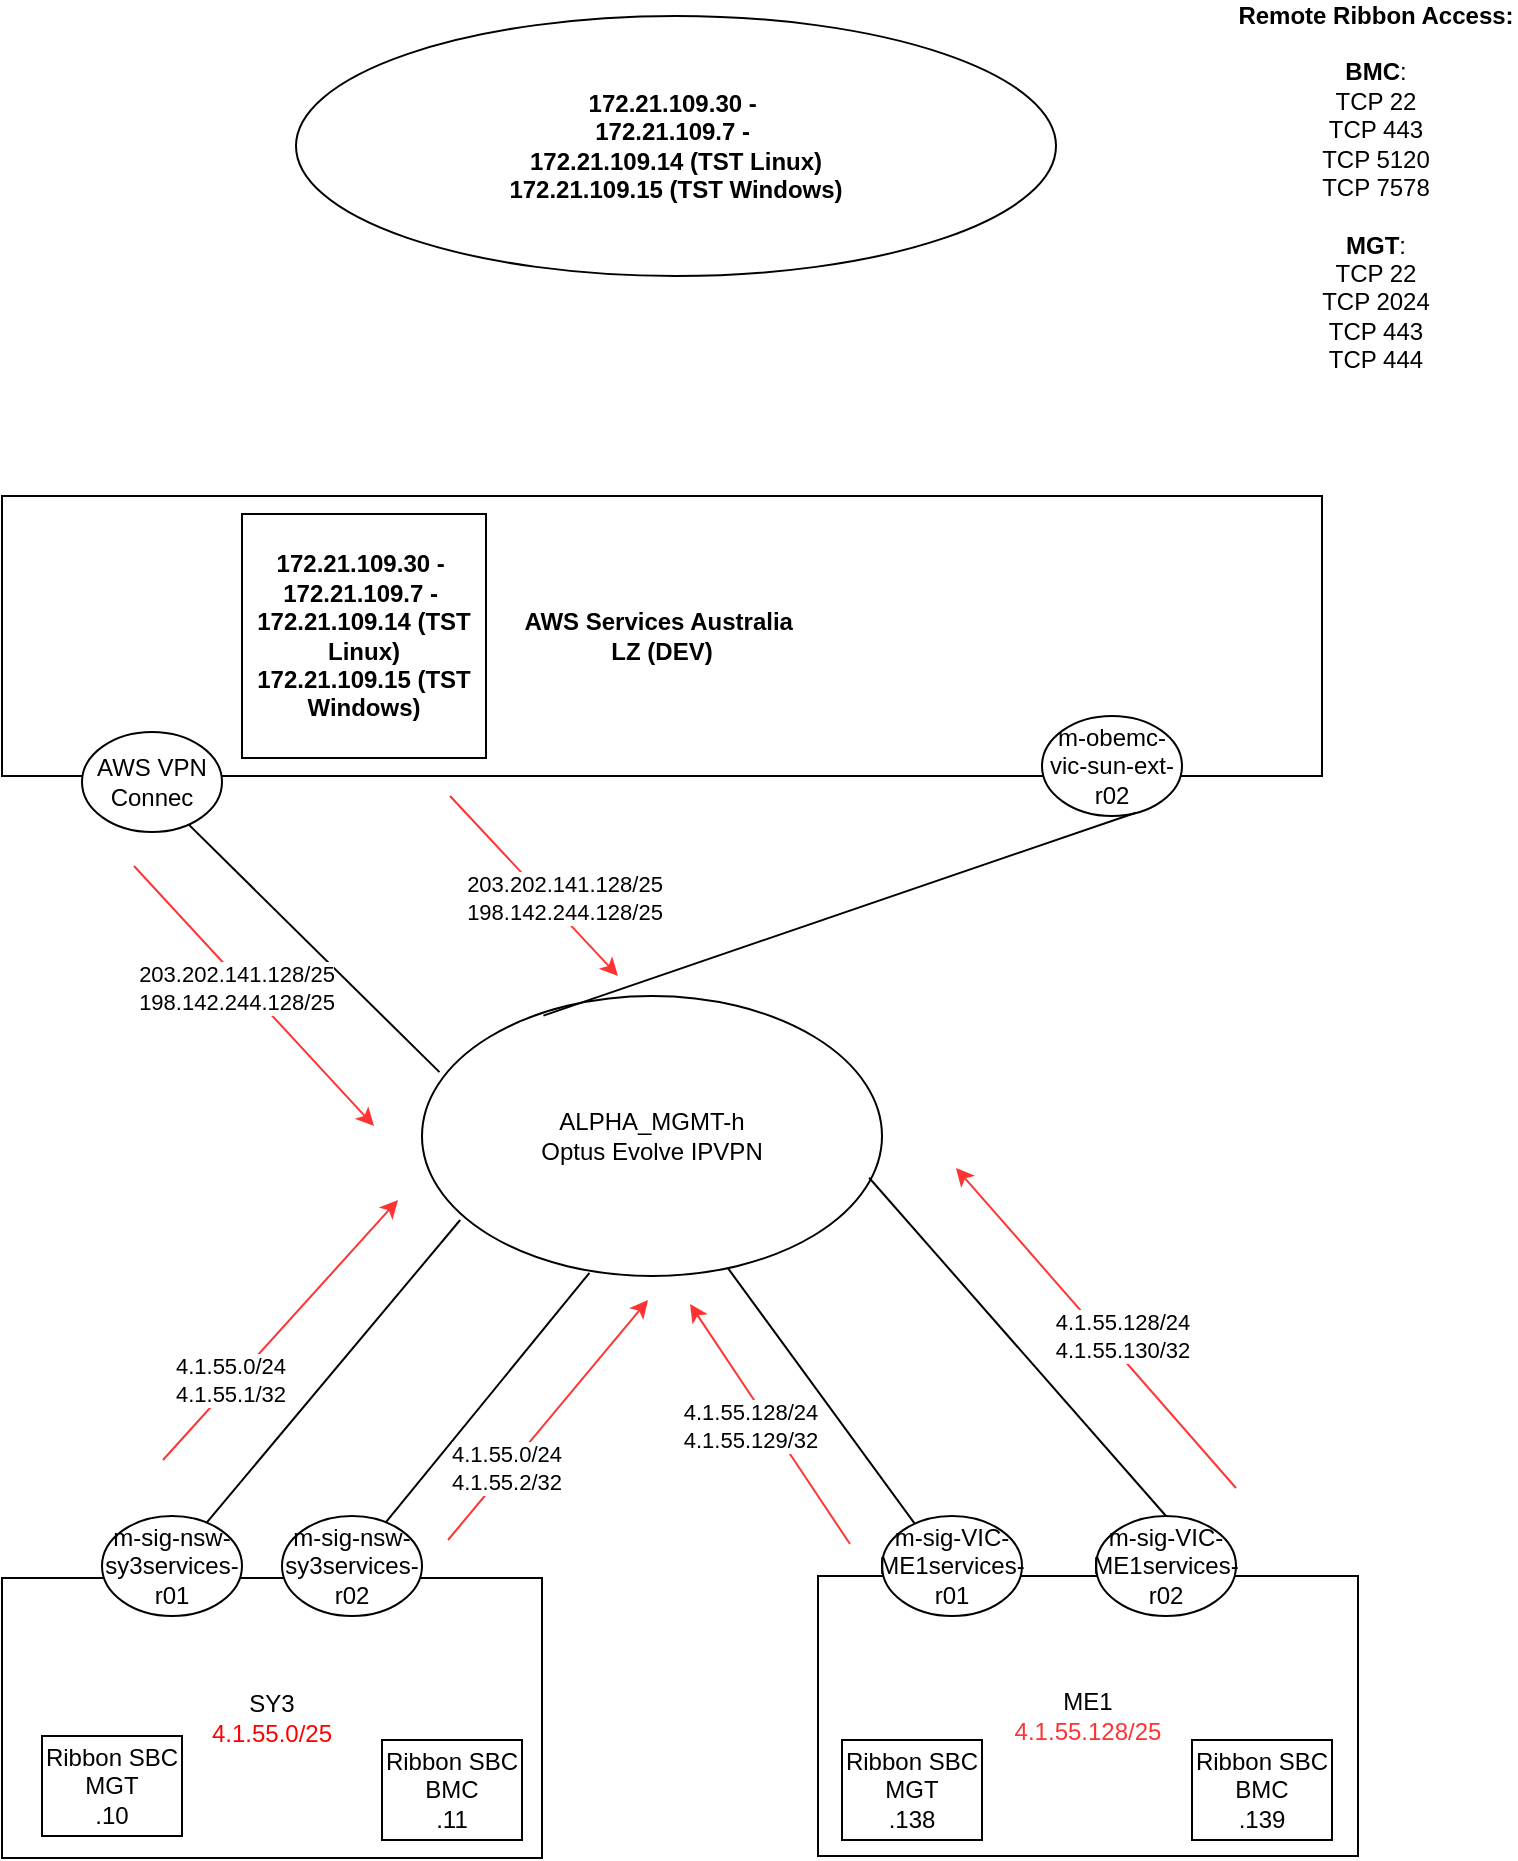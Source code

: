 <mxfile version="25.0.3">
  <diagram name="Page-1" id="dU_e7VPEd_71yUoCDEky">
    <mxGraphModel dx="1078" dy="479" grid="1" gridSize="10" guides="1" tooltips="1" connect="1" arrows="1" fold="1" page="1" pageScale="1" pageWidth="827" pageHeight="1169" math="0" shadow="0">
      <root>
        <mxCell id="0" />
        <mxCell id="1" parent="0" />
        <mxCell id="u6Nlhj0dFVYCVf8Xmznz-1" value="ALPHA_MGMT-h&lt;div&gt;Optus Evolve IPVPN&lt;/div&gt;" style="ellipse;whiteSpace=wrap;html=1;" vertex="1" parent="1">
          <mxGeometry x="260" y="540" width="230" height="140" as="geometry" />
        </mxCell>
        <mxCell id="u6Nlhj0dFVYCVf8Xmznz-2" value="&lt;b&gt;AWS Services Australia&amp;nbsp;&lt;/b&gt;&lt;div&gt;&lt;b&gt;LZ (DEV)&lt;/b&gt;&lt;/div&gt;" style="rounded=0;whiteSpace=wrap;html=1;direction=west;" vertex="1" parent="1">
          <mxGeometry x="50" y="290" width="660" height="140" as="geometry" />
        </mxCell>
        <mxCell id="u6Nlhj0dFVYCVf8Xmznz-3" value="SY3&lt;br&gt;&lt;font color=&quot;#ff0000&quot;&gt;4.1.55.0/25&lt;/font&gt;" style="rounded=0;whiteSpace=wrap;html=1;direction=west;" vertex="1" parent="1">
          <mxGeometry x="50" y="831" width="270" height="140" as="geometry" />
        </mxCell>
        <mxCell id="u6Nlhj0dFVYCVf8Xmznz-4" value="ME1&lt;div&gt;&lt;font color=&quot;#ff3333&quot;&gt;4.1.55.128/25&lt;/font&gt;&lt;/div&gt;" style="rounded=0;whiteSpace=wrap;html=1;direction=west;" vertex="1" parent="1">
          <mxGeometry x="458" y="830" width="270" height="140" as="geometry" />
        </mxCell>
        <mxCell id="u6Nlhj0dFVYCVf8Xmznz-5" value="" style="endArrow=none;html=1;rounded=0;entryX=0.083;entryY=0.8;entryDx=0;entryDy=0;entryPerimeter=0;" edge="1" parent="1" target="u6Nlhj0dFVYCVf8Xmznz-1">
          <mxGeometry width="50" height="50" relative="1" as="geometry">
            <mxPoint x="130" y="830" as="sourcePoint" />
            <mxPoint x="180" y="780" as="targetPoint" />
          </mxGeometry>
        </mxCell>
        <mxCell id="u6Nlhj0dFVYCVf8Xmznz-6" value="" style="endArrow=none;html=1;rounded=0;entryX=0.364;entryY=0.989;entryDx=0;entryDy=0;entryPerimeter=0;" edge="1" parent="1" target="u6Nlhj0dFVYCVf8Xmznz-1">
          <mxGeometry width="50" height="50" relative="1" as="geometry">
            <mxPoint x="220" y="830" as="sourcePoint" />
            <mxPoint x="374" y="648" as="targetPoint" />
          </mxGeometry>
        </mxCell>
        <mxCell id="u6Nlhj0dFVYCVf8Xmznz-7" value="" style="endArrow=none;html=1;rounded=0;entryX=0.665;entryY=0.972;entryDx=0;entryDy=0;entryPerimeter=0;exitX=0.75;exitY=1;exitDx=0;exitDy=0;" edge="1" parent="1" source="u6Nlhj0dFVYCVf8Xmznz-4" target="u6Nlhj0dFVYCVf8Xmznz-1">
          <mxGeometry width="50" height="50" relative="1" as="geometry">
            <mxPoint x="487.5" y="850" as="sourcePoint" />
            <mxPoint x="414" y="680" as="targetPoint" />
          </mxGeometry>
        </mxCell>
        <mxCell id="u6Nlhj0dFVYCVf8Xmznz-8" value="" style="endArrow=none;html=1;rounded=0;entryX=0.972;entryY=0.649;entryDx=0;entryDy=0;entryPerimeter=0;exitX=0.5;exitY=0;exitDx=0;exitDy=0;" edge="1" parent="1" source="u6Nlhj0dFVYCVf8Xmznz-19" target="u6Nlhj0dFVYCVf8Xmznz-1">
          <mxGeometry width="50" height="50" relative="1" as="geometry">
            <mxPoint x="684" y="840" as="sourcePoint" />
            <mxPoint x="610" y="670" as="targetPoint" />
          </mxGeometry>
        </mxCell>
        <mxCell id="u6Nlhj0dFVYCVf8Xmznz-11" value="" style="endArrow=none;html=1;rounded=0;entryX=-0.02;entryY=0.616;entryDx=0;entryDy=0;entryPerimeter=0;exitX=0.48;exitY=0.996;exitDx=0;exitDy=0;exitPerimeter=0;" edge="1" parent="1" source="u6Nlhj0dFVYCVf8Xmznz-50">
          <mxGeometry width="50" height="50" relative="1" as="geometry">
            <mxPoint x="286" y="285" as="sourcePoint" />
            <mxPoint x="444" y="127" as="targetPoint" />
          </mxGeometry>
        </mxCell>
        <mxCell id="u6Nlhj0dFVYCVf8Xmznz-12" value="" style="endArrow=none;html=1;rounded=0;entryX=0.703;entryY=0.844;entryDx=0;entryDy=0;entryPerimeter=0;exitX=0.038;exitY=0.272;exitDx=0;exitDy=0;exitPerimeter=0;" edge="1" parent="1" source="u6Nlhj0dFVYCVf8Xmznz-1" target="u6Nlhj0dFVYCVf8Xmznz-22">
          <mxGeometry width="50" height="50" relative="1" as="geometry">
            <mxPoint x="110" y="540" as="sourcePoint" />
            <mxPoint x="268" y="382" as="targetPoint" />
          </mxGeometry>
        </mxCell>
        <mxCell id="u6Nlhj0dFVYCVf8Xmznz-14" value="&lt;b&gt;Remote Ribbon Access:&lt;/b&gt;&lt;div&gt;&lt;br&gt;&lt;/div&gt;&lt;div&gt;&lt;b&gt;BMC&lt;/b&gt;:&lt;/div&gt;&lt;div&gt;TCP 22&lt;/div&gt;&lt;div&gt;TCP 443&lt;/div&gt;&lt;div&gt;TCP 5120&lt;/div&gt;&lt;div&gt;TCP 7578&lt;/div&gt;&lt;div&gt;&lt;br&gt;&lt;/div&gt;&lt;div&gt;&lt;b&gt;MGT&lt;/b&gt;:&lt;/div&gt;&lt;div&gt;TCP 22&lt;/div&gt;&lt;div&gt;TCP 2024&lt;/div&gt;&lt;div&gt;TCP 443&lt;/div&gt;&lt;div&gt;TCP 444&lt;/div&gt;&lt;div&gt;&lt;br&gt;&lt;/div&gt;&lt;div&gt;&lt;br&gt;&lt;/div&gt;" style="text;strokeColor=none;align=center;fillColor=none;html=1;verticalAlign=middle;whiteSpace=wrap;rounded=0;" vertex="1" parent="1">
          <mxGeometry x="667" y="70" width="140" height="160" as="geometry" />
        </mxCell>
        <mxCell id="u6Nlhj0dFVYCVf8Xmznz-15" value="m-sig-nsw-sy3services-r01" style="ellipse;whiteSpace=wrap;html=1;" vertex="1" parent="1">
          <mxGeometry x="100" y="800" width="70" height="50" as="geometry" />
        </mxCell>
        <mxCell id="u6Nlhj0dFVYCVf8Xmznz-16" value="m-sig-nsw-sy3services-r02" style="ellipse;whiteSpace=wrap;html=1;" vertex="1" parent="1">
          <mxGeometry x="190" y="800" width="70" height="50" as="geometry" />
        </mxCell>
        <mxCell id="u6Nlhj0dFVYCVf8Xmznz-17" value="m-sig-VIC-ME1services-r01" style="ellipse;whiteSpace=wrap;html=1;" vertex="1" parent="1">
          <mxGeometry x="490" y="800" width="70" height="50" as="geometry" />
        </mxCell>
        <mxCell id="u6Nlhj0dFVYCVf8Xmznz-18" value="" style="endArrow=none;html=1;rounded=0;entryX=0.946;entryY=0.725;entryDx=0;entryDy=0;entryPerimeter=0;exitX=0.337;exitY=1.015;exitDx=0;exitDy=0;exitPerimeter=0;" edge="1" parent="1" source="u6Nlhj0dFVYCVf8Xmznz-4" target="u6Nlhj0dFVYCVf8Xmznz-19">
          <mxGeometry width="50" height="50" relative="1" as="geometry">
            <mxPoint x="637" y="828" as="sourcePoint" />
            <mxPoint x="478" y="642" as="targetPoint" />
          </mxGeometry>
        </mxCell>
        <mxCell id="u6Nlhj0dFVYCVf8Xmznz-19" value="m-sig-VIC-ME1services-r02" style="ellipse;whiteSpace=wrap;html=1;" vertex="1" parent="1">
          <mxGeometry x="597" y="800" width="70" height="50" as="geometry" />
        </mxCell>
        <mxCell id="u6Nlhj0dFVYCVf8Xmznz-22" value="AWS VPN&lt;div&gt;Connec&lt;/div&gt;" style="ellipse;whiteSpace=wrap;html=1;" vertex="1" parent="1">
          <mxGeometry x="90" y="408" width="70" height="50" as="geometry" />
        </mxCell>
        <mxCell id="u6Nlhj0dFVYCVf8Xmznz-24" value="Ribbon SBC&lt;div&gt;MGT&lt;/div&gt;&lt;div&gt;.10&lt;/div&gt;" style="rounded=0;whiteSpace=wrap;html=1;direction=west;" vertex="1" parent="1">
          <mxGeometry x="70" y="910" width="70" height="50" as="geometry" />
        </mxCell>
        <mxCell id="u6Nlhj0dFVYCVf8Xmznz-25" value="Ribbon SBC&lt;div&gt;BMC&lt;/div&gt;&lt;div&gt;.11&lt;/div&gt;" style="rounded=0;whiteSpace=wrap;html=1;direction=west;" vertex="1" parent="1">
          <mxGeometry x="240" y="912" width="70" height="50" as="geometry" />
        </mxCell>
        <mxCell id="u6Nlhj0dFVYCVf8Xmznz-26" value="Ribbon SBC&lt;div&gt;MGT&lt;/div&gt;&lt;div&gt;.138&lt;/div&gt;" style="rounded=0;whiteSpace=wrap;html=1;direction=west;" vertex="1" parent="1">
          <mxGeometry x="470" y="912" width="70" height="50" as="geometry" />
        </mxCell>
        <mxCell id="u6Nlhj0dFVYCVf8Xmznz-27" value="Ribbon SBC&lt;div&gt;BMC&lt;/div&gt;&lt;div&gt;.139&lt;/div&gt;" style="rounded=0;whiteSpace=wrap;html=1;direction=west;" vertex="1" parent="1">
          <mxGeometry x="645" y="912" width="70" height="50" as="geometry" />
        </mxCell>
        <mxCell id="u6Nlhj0dFVYCVf8Xmznz-28" value="m-obemc-vic-sun-ext-r02" style="ellipse;whiteSpace=wrap;html=1;" vertex="1" parent="1">
          <mxGeometry x="570" y="400" width="70" height="50" as="geometry" />
        </mxCell>
        <mxCell id="u6Nlhj0dFVYCVf8Xmznz-30" value="" style="endArrow=none;html=1;rounded=0;entryX=0.67;entryY=0.967;entryDx=0;entryDy=0;entryPerimeter=0;exitX=0.264;exitY=0.07;exitDx=0;exitDy=0;exitPerimeter=0;" edge="1" parent="1" source="u6Nlhj0dFVYCVf8Xmznz-1" target="u6Nlhj0dFVYCVf8Xmznz-28">
          <mxGeometry width="50" height="50" relative="1" as="geometry">
            <mxPoint x="279" y="588" as="sourcePoint" />
            <mxPoint x="149" y="462" as="targetPoint" />
          </mxGeometry>
        </mxCell>
        <mxCell id="u6Nlhj0dFVYCVf8Xmznz-33" value="" style="endArrow=classic;html=1;rounded=0;strokeColor=#FF3333;" edge="1" parent="1">
          <mxGeometry width="50" height="50" relative="1" as="geometry">
            <mxPoint x="273" y="812" as="sourcePoint" />
            <mxPoint x="373" y="692" as="targetPoint" />
          </mxGeometry>
        </mxCell>
        <mxCell id="u6Nlhj0dFVYCVf8Xmznz-34" value="4.1.55.0/24&lt;div&gt;4.1.55.2/32&lt;/div&gt;" style="edgeLabel;html=1;align=center;verticalAlign=middle;resizable=0;points=[];strokeColor=#FF3333;" vertex="1" connectable="0" parent="u6Nlhj0dFVYCVf8Xmznz-33">
          <mxGeometry x="-0.403" y="2" relative="1" as="geometry">
            <mxPoint x="1" y="1" as="offset" />
          </mxGeometry>
        </mxCell>
        <mxCell id="u6Nlhj0dFVYCVf8Xmznz-35" value="" style="endArrow=classic;html=1;rounded=0;strokeColor=#FF3333;" edge="1" parent="1">
          <mxGeometry width="50" height="50" relative="1" as="geometry">
            <mxPoint x="130.5" y="772" as="sourcePoint" />
            <mxPoint x="248" y="642" as="targetPoint" />
          </mxGeometry>
        </mxCell>
        <mxCell id="u6Nlhj0dFVYCVf8Xmznz-36" value="4.1.55.0/24&lt;div&gt;4.1.55.1/32&lt;/div&gt;" style="edgeLabel;html=1;align=center;verticalAlign=middle;resizable=0;points=[];strokeColor=#FF3333;" vertex="1" connectable="0" parent="u6Nlhj0dFVYCVf8Xmznz-35">
          <mxGeometry x="-0.403" y="2" relative="1" as="geometry">
            <mxPoint as="offset" />
          </mxGeometry>
        </mxCell>
        <mxCell id="u6Nlhj0dFVYCVf8Xmznz-37" value="" style="endArrow=classic;html=1;rounded=0;strokeColor=#FF3333;" edge="1" parent="1">
          <mxGeometry width="50" height="50" relative="1" as="geometry">
            <mxPoint x="116" y="475" as="sourcePoint" />
            <mxPoint x="236" y="605" as="targetPoint" />
          </mxGeometry>
        </mxCell>
        <mxCell id="u6Nlhj0dFVYCVf8Xmznz-38" value="203.202.141.128/25&lt;div&gt;198.142.244.128/25&lt;/div&gt;" style="edgeLabel;html=1;align=center;verticalAlign=middle;resizable=0;points=[];strokeColor=#FF3333;" vertex="1" connectable="0" parent="u6Nlhj0dFVYCVf8Xmznz-37">
          <mxGeometry x="-0.403" y="2" relative="1" as="geometry">
            <mxPoint x="13" y="23" as="offset" />
          </mxGeometry>
        </mxCell>
        <mxCell id="u6Nlhj0dFVYCVf8Xmznz-39" value="" style="endArrow=classic;html=1;rounded=0;strokeColor=#FF3333;" edge="1" parent="1">
          <mxGeometry width="50" height="50" relative="1" as="geometry">
            <mxPoint x="274" y="440" as="sourcePoint" />
            <mxPoint x="358" y="530" as="targetPoint" />
          </mxGeometry>
        </mxCell>
        <mxCell id="u6Nlhj0dFVYCVf8Xmznz-40" value="203.202.141.128/25&lt;div&gt;198.142.244.128/25&lt;/div&gt;" style="edgeLabel;html=1;align=center;verticalAlign=middle;resizable=0;points=[];strokeColor=#FF3333;" vertex="1" connectable="0" parent="u6Nlhj0dFVYCVf8Xmznz-39">
          <mxGeometry x="-0.403" y="2" relative="1" as="geometry">
            <mxPoint x="30" y="25" as="offset" />
          </mxGeometry>
        </mxCell>
        <mxCell id="u6Nlhj0dFVYCVf8Xmznz-41" value="" style="endArrow=classic;html=1;rounded=0;strokeColor=#FF3333;" edge="1" parent="1">
          <mxGeometry width="50" height="50" relative="1" as="geometry">
            <mxPoint x="474" y="814" as="sourcePoint" />
            <mxPoint x="394" y="694" as="targetPoint" />
          </mxGeometry>
        </mxCell>
        <mxCell id="u6Nlhj0dFVYCVf8Xmznz-42" value="4.1.55.128/24&lt;div&gt;4.1.55.129/32&lt;/div&gt;" style="edgeLabel;html=1;align=center;verticalAlign=middle;resizable=0;points=[];strokeColor=#FF3333;" vertex="1" connectable="0" parent="u6Nlhj0dFVYCVf8Xmznz-41">
          <mxGeometry x="-0.403" y="2" relative="1" as="geometry">
            <mxPoint x="-25" y="-25" as="offset" />
          </mxGeometry>
        </mxCell>
        <mxCell id="u6Nlhj0dFVYCVf8Xmznz-43" value="" style="endArrow=classic;html=1;rounded=0;strokeColor=#FF3333;" edge="1" parent="1">
          <mxGeometry width="50" height="50" relative="1" as="geometry">
            <mxPoint x="667" y="786" as="sourcePoint" />
            <mxPoint x="527" y="626" as="targetPoint" />
          </mxGeometry>
        </mxCell>
        <mxCell id="u6Nlhj0dFVYCVf8Xmznz-44" value="4.1.55.128/24&lt;div&gt;4.1.55.130/32&lt;/div&gt;" style="edgeLabel;html=1;align=center;verticalAlign=middle;resizable=0;points=[];strokeColor=#FF3333;direction=south;" vertex="1" connectable="0" parent="u6Nlhj0dFVYCVf8Xmznz-43">
          <mxGeometry x="-0.403" y="2" relative="1" as="geometry">
            <mxPoint x="-14" y="-30" as="offset" />
          </mxGeometry>
        </mxCell>
        <mxCell id="u6Nlhj0dFVYCVf8Xmznz-50" value="&lt;b&gt;172.21.109.30 -&amp;nbsp;&lt;/b&gt;&lt;div&gt;&lt;b&gt;172.21.109.7 -&amp;nbsp;&lt;/b&gt;&lt;/div&gt;&lt;div&gt;&lt;b&gt;172.21.109.14 (TST Linux)&lt;/b&gt;&lt;/div&gt;&lt;div&gt;&lt;b&gt;172.21.109.15 (TST Windows)&lt;/b&gt;&lt;/div&gt;" style="ellipse;whiteSpace=wrap;html=1;" vertex="1" parent="1">
          <mxGeometry x="197" y="50" width="380" height="130" as="geometry" />
        </mxCell>
        <mxCell id="u6Nlhj0dFVYCVf8Xmznz-52" value="&lt;b&gt;172.21.109.30 -&amp;nbsp;&lt;/b&gt;&lt;div&gt;&lt;b&gt;172.21.109.7 -&amp;nbsp;&lt;/b&gt;&lt;/div&gt;&lt;div&gt;&lt;b&gt;172.21.109.14 (TST Linux)&lt;/b&gt;&lt;/div&gt;&lt;div&gt;&lt;b&gt;172.21.109.15 (TST Windows)&lt;/b&gt;&lt;/div&gt;" style="whiteSpace=wrap;html=1;aspect=fixed;" vertex="1" parent="1">
          <mxGeometry x="170" y="299" width="122" height="122" as="geometry" />
        </mxCell>
      </root>
    </mxGraphModel>
  </diagram>
</mxfile>
